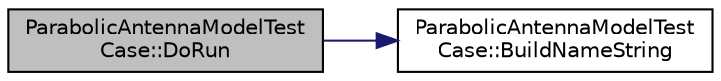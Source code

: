 digraph "ParabolicAntennaModelTestCase::DoRun"
{
 // LATEX_PDF_SIZE
  edge [fontname="Helvetica",fontsize="10",labelfontname="Helvetica",labelfontsize="10"];
  node [fontname="Helvetica",fontsize="10",shape=record];
  rankdir="LR";
  Node1 [label="ParabolicAntennaModelTest\lCase::DoRun",height=0.2,width=0.4,color="black", fillcolor="grey75", style="filled", fontcolor="black",tooltip="Implementation to actually run this TestCase."];
  Node1 -> Node2 [color="midnightblue",fontsize="10",style="solid",fontname="Helvetica"];
  Node2 [label="ParabolicAntennaModelTest\lCase::BuildNameString",height=0.2,width=0.4,color="black", fillcolor="white", style="filled",URL="$class_parabolic_antenna_model_test_case.html#a0c288238ef007a85c5021ff60c594220",tooltip=" "];
}
